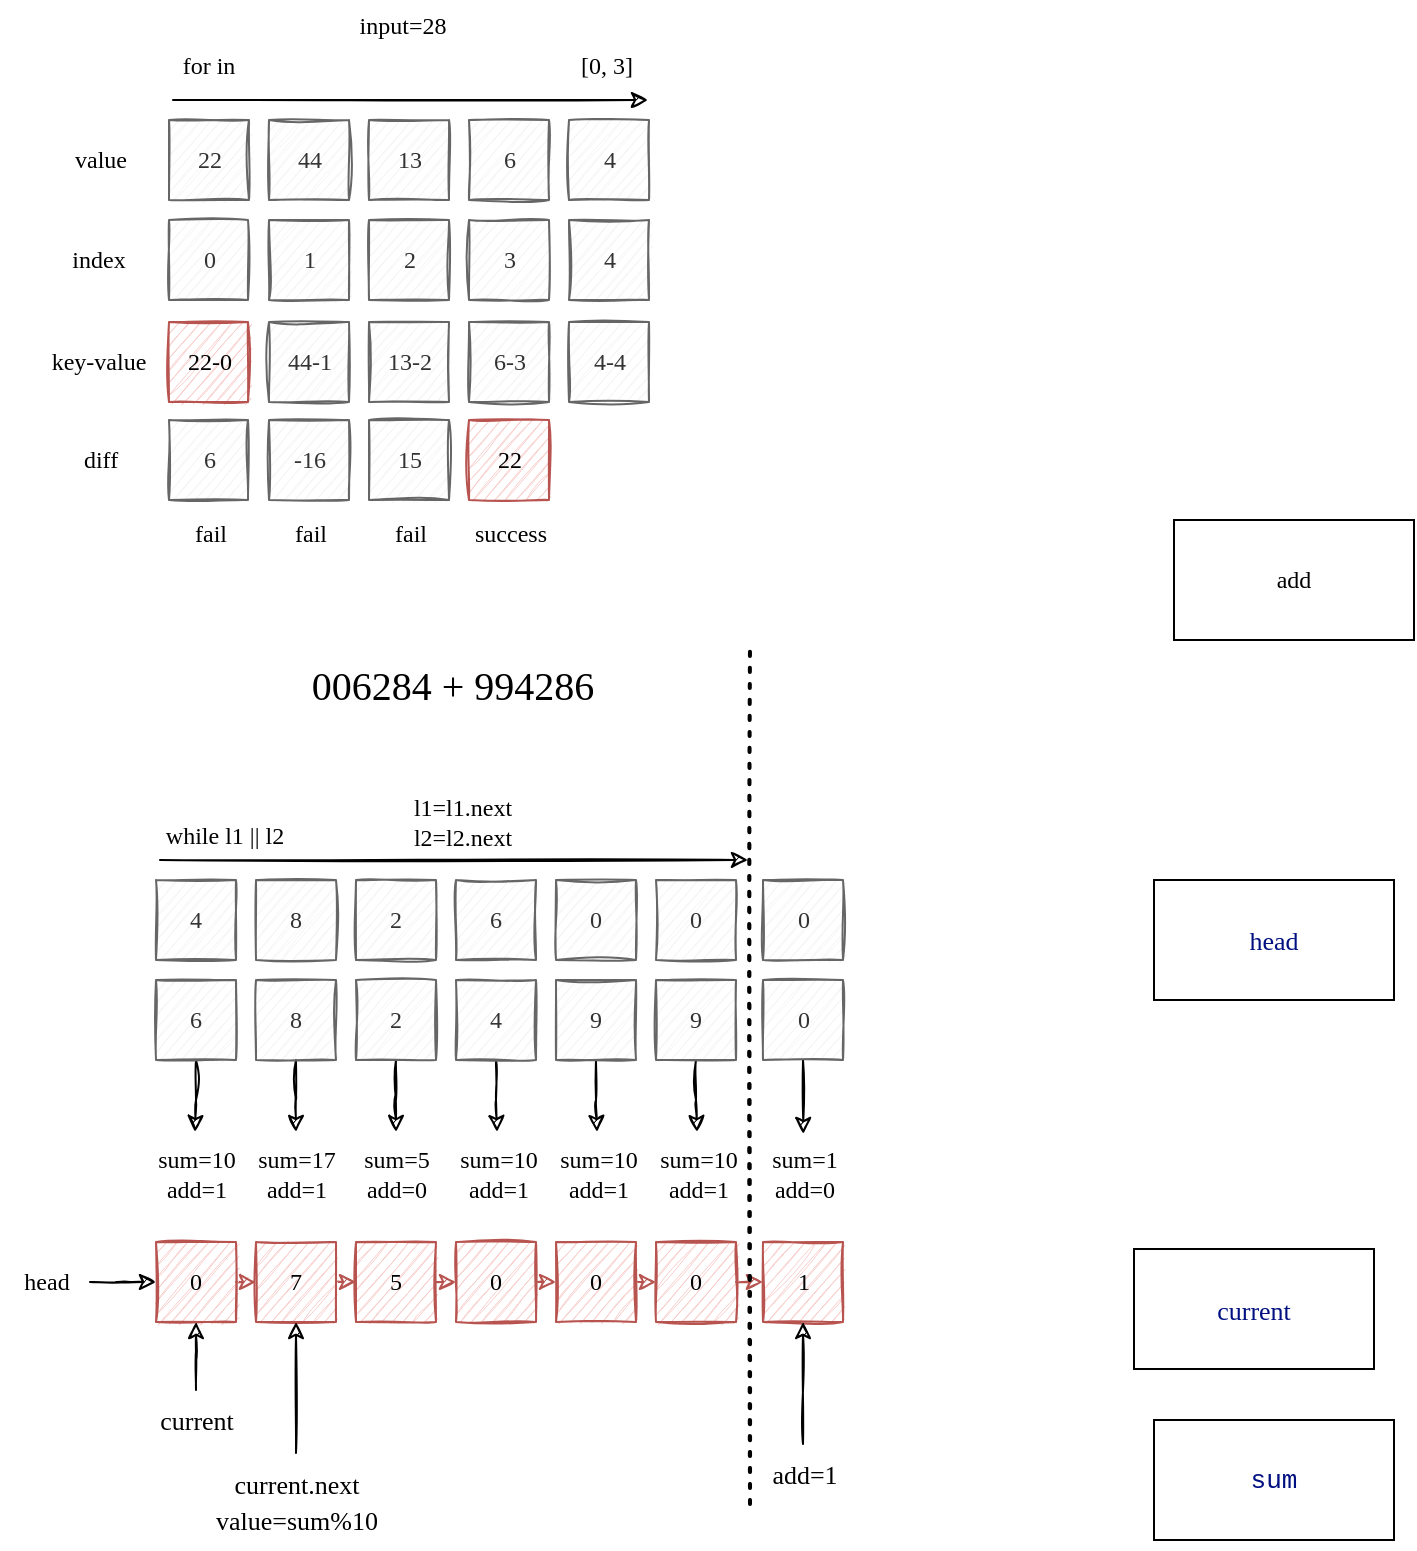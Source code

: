 <mxfile version="20.6.0" type="github">
  <diagram id="7QcRPGXFzInOJEVMT8tc" name="第 1 页">
    <mxGraphModel dx="906" dy="723" grid="0" gridSize="10" guides="1" tooltips="1" connect="1" arrows="1" fold="1" page="1" pageScale="1" pageWidth="827" pageHeight="1169" background="#FFFFFF" math="0" shadow="0">
      <root>
        <mxCell id="0" />
        <mxCell id="1" parent="0" />
        <mxCell id="w3G1MUD0EUf8Qzg8k7WU-1" value="add" style="rounded=0;whiteSpace=wrap;html=1;fontFamily=Comic Sans MS;" vertex="1" parent="1">
          <mxGeometry x="620" y="280" width="120" height="60" as="geometry" />
        </mxCell>
        <mxCell id="w3G1MUD0EUf8Qzg8k7WU-2" value="&lt;div style=&quot;background-color: rgb(255, 255, 255); font-size: 13px; line-height: 18px;&quot;&gt;&lt;span style=&quot;color: #001080;&quot;&gt;head&lt;/span&gt;&lt;/div&gt;" style="rounded=0;whiteSpace=wrap;html=1;fontFamily=Comic Sans MS;" vertex="1" parent="1">
          <mxGeometry x="610" y="460" width="120" height="60" as="geometry" />
        </mxCell>
        <mxCell id="w3G1MUD0EUf8Qzg8k7WU-3" value="&lt;div style=&quot;background-color: rgb(255, 255, 255); font-size: 13px; line-height: 18px;&quot;&gt;&lt;span style=&quot;color: #001080;&quot;&gt;current&lt;/span&gt;&lt;/div&gt;" style="rounded=0;whiteSpace=wrap;html=1;fontFamily=Comic Sans MS;" vertex="1" parent="1">
          <mxGeometry x="600" y="644.5" width="120" height="60" as="geometry" />
        </mxCell>
        <mxCell id="w3G1MUD0EUf8Qzg8k7WU-4" value="&lt;div style=&quot;background-color: rgb(255, 255, 255); font-size: 13px; line-height: 18px;&quot;&gt;&lt;div style=&quot;font-family: Consolas, &amp;quot;Courier New&amp;quot;, monospace; line-height: 18px;&quot;&gt;&lt;span style=&quot;color: #001080;&quot;&gt;sum&lt;/span&gt;&lt;/div&gt;&lt;/div&gt;" style="rounded=0;whiteSpace=wrap;html=1;fontFamily=Comic Sans MS;" vertex="1" parent="1">
          <mxGeometry x="610" y="730" width="120" height="60" as="geometry" />
        </mxCell>
        <mxCell id="w3G1MUD0EUf8Qzg8k7WU-5" value="4" style="rounded=0;whiteSpace=wrap;html=1;fontFamily=Comic Sans MS;sketch=1;fillColor=#f5f5f5;strokeColor=#666666;fontColor=#333333;" vertex="1" parent="1">
          <mxGeometry x="111" y="460" width="40" height="40" as="geometry" />
        </mxCell>
        <mxCell id="w3G1MUD0EUf8Qzg8k7WU-6" value="8" style="rounded=0;whiteSpace=wrap;html=1;fontFamily=Comic Sans MS;sketch=1;fillColor=#f5f5f5;strokeColor=#666666;fontColor=#333333;" vertex="1" parent="1">
          <mxGeometry x="161" y="460" width="40" height="40" as="geometry" />
        </mxCell>
        <mxCell id="w3G1MUD0EUf8Qzg8k7WU-7" value="2" style="rounded=0;whiteSpace=wrap;html=1;fontFamily=Comic Sans MS;sketch=1;fillColor=#f5f5f5;strokeColor=#666666;fontColor=#333333;" vertex="1" parent="1">
          <mxGeometry x="211" y="460" width="40" height="40" as="geometry" />
        </mxCell>
        <mxCell id="w3G1MUD0EUf8Qzg8k7WU-8" value="6" style="rounded=0;whiteSpace=wrap;html=1;fontFamily=Comic Sans MS;sketch=1;fillColor=#f5f5f5;strokeColor=#666666;fontColor=#333333;" vertex="1" parent="1">
          <mxGeometry x="261" y="460" width="40" height="40" as="geometry" />
        </mxCell>
        <mxCell id="w3G1MUD0EUf8Qzg8k7WU-28" style="edgeStyle=orthogonalEdgeStyle;rounded=0;orthogonalLoop=1;jettySize=auto;html=1;exitX=0.5;exitY=1;exitDx=0;exitDy=0;fontFamily=Comic Sans MS;fontSize=16;sketch=1;fontColor=#000000;" edge="1" parent="1" source="w3G1MUD0EUf8Qzg8k7WU-9" target="w3G1MUD0EUf8Qzg8k7WU-27">
          <mxGeometry relative="1" as="geometry" />
        </mxCell>
        <mxCell id="w3G1MUD0EUf8Qzg8k7WU-9" value="6" style="rounded=0;whiteSpace=wrap;html=1;fontFamily=Comic Sans MS;sketch=1;fillColor=#f5f5f5;strokeColor=#666666;fontColor=#333333;" vertex="1" parent="1">
          <mxGeometry x="111" y="510" width="40" height="40" as="geometry" />
        </mxCell>
        <mxCell id="w3G1MUD0EUf8Qzg8k7WU-31" style="edgeStyle=orthogonalEdgeStyle;rounded=0;orthogonalLoop=1;jettySize=auto;html=1;exitX=0.5;exitY=1;exitDx=0;exitDy=0;fontFamily=Comic Sans MS;fontSize=12;sketch=1;fontColor=#000000;" edge="1" parent="1" source="w3G1MUD0EUf8Qzg8k7WU-10" target="w3G1MUD0EUf8Qzg8k7WU-30">
          <mxGeometry relative="1" as="geometry" />
        </mxCell>
        <mxCell id="w3G1MUD0EUf8Qzg8k7WU-10" value="8" style="rounded=0;whiteSpace=wrap;html=1;fontFamily=Comic Sans MS;sketch=1;fillColor=#f5f5f5;strokeColor=#666666;fontColor=#333333;" vertex="1" parent="1">
          <mxGeometry x="161" y="510" width="40" height="40" as="geometry" />
        </mxCell>
        <mxCell id="w3G1MUD0EUf8Qzg8k7WU-34" style="edgeStyle=orthogonalEdgeStyle;rounded=0;orthogonalLoop=1;jettySize=auto;html=1;exitX=0.5;exitY=1;exitDx=0;exitDy=0;fontFamily=Comic Sans MS;fontSize=12;sketch=1;fontColor=#000000;" edge="1" parent="1" source="w3G1MUD0EUf8Qzg8k7WU-11" target="w3G1MUD0EUf8Qzg8k7WU-33">
          <mxGeometry relative="1" as="geometry" />
        </mxCell>
        <mxCell id="w3G1MUD0EUf8Qzg8k7WU-11" value="2" style="rounded=0;whiteSpace=wrap;html=1;fontFamily=Comic Sans MS;sketch=1;fillColor=#f5f5f5;strokeColor=#666666;fontColor=#333333;" vertex="1" parent="1">
          <mxGeometry x="211" y="510" width="40" height="40" as="geometry" />
        </mxCell>
        <mxCell id="w3G1MUD0EUf8Qzg8k7WU-39" style="edgeStyle=orthogonalEdgeStyle;rounded=0;orthogonalLoop=1;jettySize=auto;html=1;exitX=0.5;exitY=1;exitDx=0;exitDy=0;fontFamily=Comic Sans MS;fontSize=12;sketch=1;fontColor=#000000;" edge="1" parent="1" source="w3G1MUD0EUf8Qzg8k7WU-12" target="w3G1MUD0EUf8Qzg8k7WU-35">
          <mxGeometry relative="1" as="geometry" />
        </mxCell>
        <mxCell id="w3G1MUD0EUf8Qzg8k7WU-12" value="4" style="rounded=0;whiteSpace=wrap;html=1;fontFamily=Comic Sans MS;sketch=1;fillColor=#f5f5f5;strokeColor=#666666;fontColor=#333333;" vertex="1" parent="1">
          <mxGeometry x="261" y="510" width="40" height="40" as="geometry" />
        </mxCell>
        <mxCell id="w3G1MUD0EUf8Qzg8k7WU-40" style="edgeStyle=orthogonalEdgeStyle;rounded=0;orthogonalLoop=1;jettySize=auto;html=1;exitX=0.5;exitY=1;exitDx=0;exitDy=0;fontFamily=Comic Sans MS;fontSize=12;sketch=1;fontColor=#000000;" edge="1" parent="1" source="w3G1MUD0EUf8Qzg8k7WU-13" target="w3G1MUD0EUf8Qzg8k7WU-36">
          <mxGeometry relative="1" as="geometry" />
        </mxCell>
        <mxCell id="w3G1MUD0EUf8Qzg8k7WU-13" value="9" style="rounded=0;whiteSpace=wrap;html=1;fontFamily=Comic Sans MS;sketch=1;fillColor=#f5f5f5;strokeColor=#666666;fontColor=#333333;" vertex="1" parent="1">
          <mxGeometry x="311" y="510" width="40" height="40" as="geometry" />
        </mxCell>
        <mxCell id="w3G1MUD0EUf8Qzg8k7WU-41" style="edgeStyle=orthogonalEdgeStyle;rounded=0;orthogonalLoop=1;jettySize=auto;html=1;exitX=0.5;exitY=1;exitDx=0;exitDy=0;fontFamily=Comic Sans MS;fontSize=12;sketch=1;fontColor=#000000;" edge="1" parent="1" source="w3G1MUD0EUf8Qzg8k7WU-14" target="w3G1MUD0EUf8Qzg8k7WU-37">
          <mxGeometry relative="1" as="geometry" />
        </mxCell>
        <mxCell id="w3G1MUD0EUf8Qzg8k7WU-14" value="9" style="rounded=0;whiteSpace=wrap;html=1;fontFamily=Comic Sans MS;sketch=1;fillColor=#f5f5f5;strokeColor=#666666;fontColor=#333333;" vertex="1" parent="1">
          <mxGeometry x="361" y="510" width="40" height="40" as="geometry" />
        </mxCell>
        <mxCell id="w3G1MUD0EUf8Qzg8k7WU-16" value="006284 + 994286" style="text;html=1;align=center;verticalAlign=middle;resizable=0;points=[];autosize=1;strokeColor=none;fillColor=none;fontSize=20;fontFamily=Comic Sans MS;sketch=1;fontColor=#000000;" vertex="1" parent="1">
          <mxGeometry x="166" y="344" width="186" height="36" as="geometry" />
        </mxCell>
        <mxCell id="w3G1MUD0EUf8Qzg8k7WU-20" value="0" style="rounded=0;whiteSpace=wrap;html=1;fontFamily=Comic Sans MS;sketch=1;fillColor=#f5f5f5;strokeColor=#666666;fontColor=#333333;" vertex="1" parent="1">
          <mxGeometry x="311" y="460" width="40" height="40" as="geometry" />
        </mxCell>
        <mxCell id="w3G1MUD0EUf8Qzg8k7WU-21" value="0" style="rounded=0;whiteSpace=wrap;html=1;fontFamily=Comic Sans MS;sketch=1;fillColor=#f5f5f5;strokeColor=#666666;fontColor=#333333;" vertex="1" parent="1">
          <mxGeometry x="361" y="460" width="40" height="40" as="geometry" />
        </mxCell>
        <mxCell id="w3G1MUD0EUf8Qzg8k7WU-24" value="" style="endArrow=classic;html=1;rounded=0;fontFamily=Comic Sans MS;fontSize=14;sketch=1;fontColor=#000000;" edge="1" parent="1">
          <mxGeometry width="50" height="50" relative="1" as="geometry">
            <mxPoint x="113" y="450" as="sourcePoint" />
            <mxPoint x="407" y="450" as="targetPoint" />
          </mxGeometry>
        </mxCell>
        <mxCell id="w3G1MUD0EUf8Qzg8k7WU-27" value="sum=10&lt;br style=&quot;font-size: 12px;&quot;&gt;add=1" style="text;html=1;align=center;verticalAlign=middle;resizable=0;points=[];autosize=1;strokeColor=none;fillColor=none;fontSize=12;fontFamily=Comic Sans MS;sketch=1;fontColor=#000000;" vertex="1" parent="1">
          <mxGeometry x="101.5" y="586" width="58" height="41" as="geometry" />
        </mxCell>
        <mxCell id="w3G1MUD0EUf8Qzg8k7WU-30" value="sum=17&lt;br style=&quot;font-size: 12px;&quot;&gt;add=1" style="text;html=1;align=center;verticalAlign=middle;resizable=0;points=[];autosize=1;strokeColor=none;fillColor=none;fontSize=12;fontFamily=Comic Sans MS;sketch=1;fontColor=#000000;" vertex="1" parent="1">
          <mxGeometry x="152" y="586" width="58" height="41" as="geometry" />
        </mxCell>
        <mxCell id="w3G1MUD0EUf8Qzg8k7WU-33" value="sum=5&lt;br style=&quot;font-size: 12px;&quot;&gt;add=0" style="text;html=1;align=center;verticalAlign=middle;resizable=0;points=[];autosize=1;strokeColor=none;fillColor=none;fontSize=12;fontFamily=Comic Sans MS;sketch=1;fontColor=#000000;" vertex="1" parent="1">
          <mxGeometry x="204.5" y="586" width="53" height="41" as="geometry" />
        </mxCell>
        <mxCell id="w3G1MUD0EUf8Qzg8k7WU-35" value="sum=10&lt;br style=&quot;font-size: 12px;&quot;&gt;add=1" style="text;html=1;align=center;verticalAlign=middle;resizable=0;points=[];autosize=1;strokeColor=none;fillColor=none;fontSize=12;fontFamily=Comic Sans MS;sketch=1;fontColor=#000000;" vertex="1" parent="1">
          <mxGeometry x="252.5" y="586" width="58" height="41" as="geometry" />
        </mxCell>
        <mxCell id="w3G1MUD0EUf8Qzg8k7WU-36" value="sum=10&lt;br style=&quot;font-size: 12px;&quot;&gt;add=1" style="text;html=1;align=center;verticalAlign=middle;resizable=0;points=[];autosize=1;strokeColor=none;fillColor=none;fontSize=12;fontFamily=Comic Sans MS;sketch=1;fontColor=#000000;" vertex="1" parent="1">
          <mxGeometry x="302.5" y="586" width="58" height="41" as="geometry" />
        </mxCell>
        <mxCell id="w3G1MUD0EUf8Qzg8k7WU-37" value="sum=10&lt;br style=&quot;font-size: 12px;&quot;&gt;add=1" style="text;html=1;align=center;verticalAlign=middle;resizable=0;points=[];autosize=1;strokeColor=none;fillColor=none;fontSize=12;fontFamily=Comic Sans MS;sketch=1;fontColor=#000000;" vertex="1" parent="1">
          <mxGeometry x="352.5" y="586" width="58" height="41" as="geometry" />
        </mxCell>
        <mxCell id="w3G1MUD0EUf8Qzg8k7WU-38" value="sum=1&lt;br style=&quot;font-size: 12px;&quot;&gt;add=0" style="text;html=1;align=center;verticalAlign=middle;resizable=0;points=[];autosize=1;strokeColor=none;fillColor=none;fontSize=12;fontFamily=Comic Sans MS;sketch=1;fontColor=#000000;" vertex="1" parent="1">
          <mxGeometry x="408.5" y="586" width="52" height="41" as="geometry" />
        </mxCell>
        <mxCell id="w3G1MUD0EUf8Qzg8k7WU-44" style="edgeStyle=orthogonalEdgeStyle;rounded=0;orthogonalLoop=1;jettySize=auto;html=1;exitX=0.5;exitY=1;exitDx=0;exitDy=0;entryX=0.503;entryY=0.024;entryDx=0;entryDy=0;entryPerimeter=0;fontFamily=Comic Sans MS;fontSize=12;sketch=1;fontColor=#000000;" edge="1" parent="1" source="w3G1MUD0EUf8Qzg8k7WU-42" target="w3G1MUD0EUf8Qzg8k7WU-38">
          <mxGeometry relative="1" as="geometry" />
        </mxCell>
        <mxCell id="w3G1MUD0EUf8Qzg8k7WU-42" value="0" style="rounded=0;whiteSpace=wrap;html=1;fontFamily=Comic Sans MS;sketch=1;fillColor=#f5f5f5;strokeColor=#666666;fontColor=#333333;" vertex="1" parent="1">
          <mxGeometry x="414.5" y="510" width="40" height="40" as="geometry" />
        </mxCell>
        <mxCell id="w3G1MUD0EUf8Qzg8k7WU-43" value="0" style="rounded=0;whiteSpace=wrap;html=1;fontFamily=Comic Sans MS;sketch=1;fillColor=#f5f5f5;strokeColor=#666666;fontColor=#333333;" vertex="1" parent="1">
          <mxGeometry x="414.5" y="460" width="40" height="40" as="geometry" />
        </mxCell>
        <mxCell id="w3G1MUD0EUf8Qzg8k7WU-61" style="edgeStyle=orthogonalEdgeStyle;rounded=0;orthogonalLoop=1;jettySize=auto;html=1;exitX=1;exitY=0.5;exitDx=0;exitDy=0;entryX=0;entryY=0.5;entryDx=0;entryDy=0;fontFamily=Comic Sans MS;fontSize=12;sketch=1;fontColor=#000000;fillColor=#f8cecc;strokeColor=#b85450;" edge="1" parent="1" source="w3G1MUD0EUf8Qzg8k7WU-46" target="w3G1MUD0EUf8Qzg8k7WU-47">
          <mxGeometry relative="1" as="geometry" />
        </mxCell>
        <mxCell id="w3G1MUD0EUf8Qzg8k7WU-46" value="0" style="rounded=0;whiteSpace=wrap;html=1;fontFamily=Comic Sans MS;sketch=1;fillColor=#f8cecc;strokeColor=#b85450;" vertex="1" parent="1">
          <mxGeometry x="111" y="641" width="40" height="40" as="geometry" />
        </mxCell>
        <mxCell id="w3G1MUD0EUf8Qzg8k7WU-62" style="edgeStyle=orthogonalEdgeStyle;rounded=0;orthogonalLoop=1;jettySize=auto;html=1;exitX=1;exitY=0.5;exitDx=0;exitDy=0;entryX=0;entryY=0.5;entryDx=0;entryDy=0;fontFamily=Comic Sans MS;fontSize=12;sketch=1;fontColor=#000000;fillColor=#f8cecc;strokeColor=#b85450;" edge="1" parent="1" source="w3G1MUD0EUf8Qzg8k7WU-47" target="w3G1MUD0EUf8Qzg8k7WU-48">
          <mxGeometry relative="1" as="geometry" />
        </mxCell>
        <mxCell id="w3G1MUD0EUf8Qzg8k7WU-47" value="7" style="rounded=0;whiteSpace=wrap;html=1;fontFamily=Comic Sans MS;sketch=1;fillColor=#f8cecc;strokeColor=#b85450;" vertex="1" parent="1">
          <mxGeometry x="161" y="641" width="40" height="40" as="geometry" />
        </mxCell>
        <mxCell id="w3G1MUD0EUf8Qzg8k7WU-63" style="edgeStyle=orthogonalEdgeStyle;rounded=0;orthogonalLoop=1;jettySize=auto;html=1;exitX=1;exitY=0.5;exitDx=0;exitDy=0;entryX=0;entryY=0.5;entryDx=0;entryDy=0;fontFamily=Comic Sans MS;fontSize=12;sketch=1;fontColor=#000000;fillColor=#f8cecc;strokeColor=#b85450;" edge="1" parent="1" source="w3G1MUD0EUf8Qzg8k7WU-48" target="w3G1MUD0EUf8Qzg8k7WU-49">
          <mxGeometry relative="1" as="geometry" />
        </mxCell>
        <mxCell id="w3G1MUD0EUf8Qzg8k7WU-48" value="5" style="rounded=0;whiteSpace=wrap;html=1;fontFamily=Comic Sans MS;sketch=1;fillColor=#f8cecc;strokeColor=#b85450;" vertex="1" parent="1">
          <mxGeometry x="211" y="641" width="40" height="40" as="geometry" />
        </mxCell>
        <mxCell id="w3G1MUD0EUf8Qzg8k7WU-64" style="edgeStyle=orthogonalEdgeStyle;rounded=0;orthogonalLoop=1;jettySize=auto;html=1;exitX=1;exitY=0.5;exitDx=0;exitDy=0;entryX=0;entryY=0.5;entryDx=0;entryDy=0;fontFamily=Comic Sans MS;fontSize=12;sketch=1;fontColor=#000000;fillColor=#f8cecc;strokeColor=#b85450;" edge="1" parent="1" source="w3G1MUD0EUf8Qzg8k7WU-49" target="w3G1MUD0EUf8Qzg8k7WU-50">
          <mxGeometry relative="1" as="geometry" />
        </mxCell>
        <mxCell id="w3G1MUD0EUf8Qzg8k7WU-49" value="0" style="rounded=0;whiteSpace=wrap;html=1;fontFamily=Comic Sans MS;sketch=1;fillColor=#f8cecc;strokeColor=#b85450;" vertex="1" parent="1">
          <mxGeometry x="261" y="641" width="40" height="40" as="geometry" />
        </mxCell>
        <mxCell id="w3G1MUD0EUf8Qzg8k7WU-65" style="edgeStyle=orthogonalEdgeStyle;rounded=0;orthogonalLoop=1;jettySize=auto;html=1;exitX=1;exitY=0.5;exitDx=0;exitDy=0;entryX=0;entryY=0.5;entryDx=0;entryDy=0;fontFamily=Comic Sans MS;fontSize=12;sketch=1;fontColor=#000000;fillColor=#f8cecc;strokeColor=#b85450;" edge="1" parent="1" source="w3G1MUD0EUf8Qzg8k7WU-50" target="w3G1MUD0EUf8Qzg8k7WU-51">
          <mxGeometry relative="1" as="geometry" />
        </mxCell>
        <mxCell id="w3G1MUD0EUf8Qzg8k7WU-50" value="0" style="rounded=0;whiteSpace=wrap;html=1;fontFamily=Comic Sans MS;sketch=1;fillColor=#f8cecc;strokeColor=#b85450;" vertex="1" parent="1">
          <mxGeometry x="311" y="641" width="40" height="40" as="geometry" />
        </mxCell>
        <mxCell id="w3G1MUD0EUf8Qzg8k7WU-83" style="edgeStyle=orthogonalEdgeStyle;rounded=0;sketch=1;orthogonalLoop=1;jettySize=auto;html=1;exitX=1;exitY=0.5;exitDx=0;exitDy=0;entryX=0;entryY=0.5;entryDx=0;entryDy=0;fontFamily=Comic Sans MS;fontSize=12;fontColor=#000000;fillColor=#f8cecc;strokeColor=#b85450;" edge="1" parent="1" source="w3G1MUD0EUf8Qzg8k7WU-51" target="w3G1MUD0EUf8Qzg8k7WU-52">
          <mxGeometry relative="1" as="geometry" />
        </mxCell>
        <mxCell id="w3G1MUD0EUf8Qzg8k7WU-51" value="0" style="rounded=0;whiteSpace=wrap;html=1;fontFamily=Comic Sans MS;sketch=1;fillColor=#f8cecc;strokeColor=#b85450;" vertex="1" parent="1">
          <mxGeometry x="361" y="641" width="40" height="40" as="geometry" />
        </mxCell>
        <mxCell id="w3G1MUD0EUf8Qzg8k7WU-52" value="1" style="rounded=0;whiteSpace=wrap;html=1;fontFamily=Comic Sans MS;sketch=1;fillColor=#f8cecc;strokeColor=#b85450;" vertex="1" parent="1">
          <mxGeometry x="414.5" y="641" width="40" height="40" as="geometry" />
        </mxCell>
        <mxCell id="w3G1MUD0EUf8Qzg8k7WU-54" style="edgeStyle=orthogonalEdgeStyle;rounded=0;orthogonalLoop=1;jettySize=auto;html=1;entryX=0.5;entryY=1;entryDx=0;entryDy=0;fontFamily=Comic Sans MS;fontSize=12;sketch=1;fontColor=#000000;" edge="1" parent="1" source="w3G1MUD0EUf8Qzg8k7WU-53" target="w3G1MUD0EUf8Qzg8k7WU-46">
          <mxGeometry relative="1" as="geometry" />
        </mxCell>
        <mxCell id="w3G1MUD0EUf8Qzg8k7WU-53" value="&lt;div style=&quot;background-color: rgb(255, 255, 255); font-size: 13px; line-height: 18px;&quot;&gt;&lt;span style=&quot;&quot;&gt;current&lt;/span&gt;&lt;/div&gt;" style="text;html=1;align=center;verticalAlign=middle;resizable=0;points=[];autosize=1;strokeColor=none;fillColor=none;fontSize=12;fontFamily=Comic Sans MS;sketch=1;fontColor=#000000;" vertex="1" parent="1">
          <mxGeometry x="97" y="715" width="68" height="30" as="geometry" />
        </mxCell>
        <mxCell id="w3G1MUD0EUf8Qzg8k7WU-58" style="edgeStyle=orthogonalEdgeStyle;rounded=0;orthogonalLoop=1;jettySize=auto;html=1;entryX=0;entryY=0.5;entryDx=0;entryDy=0;fontFamily=Comic Sans MS;fontSize=12;sketch=1;fontColor=#000000;" edge="1" parent="1" source="w3G1MUD0EUf8Qzg8k7WU-56" target="w3G1MUD0EUf8Qzg8k7WU-46">
          <mxGeometry relative="1" as="geometry" />
        </mxCell>
        <mxCell id="w3G1MUD0EUf8Qzg8k7WU-56" value="head" style="text;html=1;align=center;verticalAlign=middle;resizable=0;points=[];autosize=1;strokeColor=none;fillColor=none;fontSize=12;fontFamily=Comic Sans MS;sketch=1;fontColor=#000000;" vertex="1" parent="1">
          <mxGeometry x="33" y="648" width="45" height="26" as="geometry" />
        </mxCell>
        <mxCell id="w3G1MUD0EUf8Qzg8k7WU-60" style="edgeStyle=orthogonalEdgeStyle;rounded=0;orthogonalLoop=1;jettySize=auto;html=1;entryX=0.5;entryY=1;entryDx=0;entryDy=0;fontFamily=Comic Sans MS;fontSize=12;sketch=1;fontColor=#000000;" edge="1" parent="1" source="w3G1MUD0EUf8Qzg8k7WU-59" target="w3G1MUD0EUf8Qzg8k7WU-47">
          <mxGeometry relative="1" as="geometry" />
        </mxCell>
        <mxCell id="w3G1MUD0EUf8Qzg8k7WU-59" value="&lt;div style=&quot;background-color: rgb(255, 255, 255); font-size: 13px; line-height: 18px;&quot;&gt;&lt;span style=&quot;&quot;&gt;current&lt;/span&gt;.&lt;span style=&quot;&quot;&gt;next&lt;br&gt;value=sum%10&lt;/span&gt;&lt;/div&gt;" style="text;html=1;align=center;verticalAlign=middle;resizable=0;points=[];autosize=1;strokeColor=none;fillColor=none;fontSize=12;fontFamily=Comic Sans MS;sketch=1;fontColor=#000000;" vertex="1" parent="1">
          <mxGeometry x="129" y="746.5" width="104" height="48" as="geometry" />
        </mxCell>
        <mxCell id="w3G1MUD0EUf8Qzg8k7WU-71" value="" style="endArrow=none;dashed=1;html=1;dashPattern=1 3;strokeWidth=2;rounded=0;fontFamily=Comic Sans MS;fontSize=12;sketch=1;fontColor=#000000;" edge="1" parent="1">
          <mxGeometry width="50" height="50" relative="1" as="geometry">
            <mxPoint x="408" y="772" as="sourcePoint" />
            <mxPoint x="408" y="343" as="targetPoint" />
          </mxGeometry>
        </mxCell>
        <mxCell id="w3G1MUD0EUf8Qzg8k7WU-73" style="edgeStyle=orthogonalEdgeStyle;rounded=0;orthogonalLoop=1;jettySize=auto;html=1;entryX=0.5;entryY=1;entryDx=0;entryDy=0;fontFamily=Comic Sans MS;fontSize=12;sketch=1;fontColor=#000000;" edge="1" parent="1" source="w3G1MUD0EUf8Qzg8k7WU-72" target="w3G1MUD0EUf8Qzg8k7WU-52">
          <mxGeometry relative="1" as="geometry" />
        </mxCell>
        <mxCell id="w3G1MUD0EUf8Qzg8k7WU-72" value="&lt;div style=&quot;background-color: rgb(255, 255, 255); font-size: 13px; line-height: 18px;&quot;&gt;&lt;font&gt;add=1&lt;/font&gt;&lt;/div&gt;" style="text;html=1;align=center;verticalAlign=middle;resizable=0;points=[];autosize=1;strokeColor=none;fillColor=none;fontSize=12;fontFamily=Comic Sans MS;sketch=1;fontColor=#000000;" vertex="1" parent="1">
          <mxGeometry x="407.5" y="742" width="54" height="30" as="geometry" />
        </mxCell>
        <mxCell id="w3G1MUD0EUf8Qzg8k7WU-75" value="while&amp;nbsp;&lt;span style=&quot;&quot;&gt;l1 || l2&lt;/span&gt;&lt;br&gt;" style="text;html=1;align=center;verticalAlign=middle;resizable=0;points=[];autosize=1;strokeColor=none;fillColor=none;fontSize=12;fontFamily=Comic Sans MS;sketch=1;fontColor=#000000;" vertex="1" parent="1">
          <mxGeometry x="101.5" y="425" width="87" height="26" as="geometry" />
        </mxCell>
        <mxCell id="w3G1MUD0EUf8Qzg8k7WU-76" value="&lt;span style=&quot;&quot;&gt;l1=l1.next&lt;/span&gt;&lt;br style=&quot;&quot;&gt;&lt;span style=&quot;&quot;&gt;l2=l2.next&lt;/span&gt;" style="text;html=1;align=center;verticalAlign=middle;resizable=0;points=[];autosize=1;strokeColor=none;fillColor=none;fontSize=12;fontFamily=Comic Sans MS;sketch=1;fontColor=#000000;" vertex="1" parent="1">
          <mxGeometry x="227" y="410" width="74" height="41" as="geometry" />
        </mxCell>
        <mxCell id="w3G1MUD0EUf8Qzg8k7WU-85" value="22" style="rounded=0;whiteSpace=wrap;html=1;fontFamily=Comic Sans MS;sketch=1;fillColor=#f5f5f5;strokeColor=#666666;fontColor=#333333;" vertex="1" parent="1">
          <mxGeometry x="117.5" y="80" width="40" height="40" as="geometry" />
        </mxCell>
        <mxCell id="w3G1MUD0EUf8Qzg8k7WU-86" value="44" style="rounded=0;whiteSpace=wrap;html=1;fontFamily=Comic Sans MS;sketch=1;fillColor=#f5f5f5;strokeColor=#666666;fontColor=#333333;" vertex="1" parent="1">
          <mxGeometry x="167.5" y="80" width="40" height="40" as="geometry" />
        </mxCell>
        <mxCell id="w3G1MUD0EUf8Qzg8k7WU-87" value="13" style="rounded=0;whiteSpace=wrap;html=1;fontFamily=Comic Sans MS;sketch=1;fillColor=#f5f5f5;strokeColor=#666666;fontColor=#333333;" vertex="1" parent="1">
          <mxGeometry x="217.5" y="80" width="40" height="40" as="geometry" />
        </mxCell>
        <mxCell id="w3G1MUD0EUf8Qzg8k7WU-88" value="6" style="rounded=0;whiteSpace=wrap;html=1;fontFamily=Comic Sans MS;sketch=1;fillColor=#f5f5f5;strokeColor=#666666;fontColor=#333333;" vertex="1" parent="1">
          <mxGeometry x="267.5" y="80" width="40" height="40" as="geometry" />
        </mxCell>
        <mxCell id="w3G1MUD0EUf8Qzg8k7WU-89" value="0" style="rounded=0;whiteSpace=wrap;html=1;fontFamily=Comic Sans MS;sketch=1;fillColor=#f5f5f5;strokeColor=#666666;fontColor=#333333;" vertex="1" parent="1">
          <mxGeometry x="117.5" y="130" width="39.5" height="40" as="geometry" />
        </mxCell>
        <mxCell id="w3G1MUD0EUf8Qzg8k7WU-90" value="1" style="rounded=0;whiteSpace=wrap;html=1;fontFamily=Comic Sans MS;sketch=1;fillColor=#f5f5f5;strokeColor=#666666;fontColor=#333333;" vertex="1" parent="1">
          <mxGeometry x="167.5" y="130" width="40" height="40" as="geometry" />
        </mxCell>
        <mxCell id="w3G1MUD0EUf8Qzg8k7WU-91" value="2" style="rounded=0;whiteSpace=wrap;html=1;fontFamily=Comic Sans MS;sketch=1;fillColor=#f5f5f5;strokeColor=#666666;fontColor=#333333;" vertex="1" parent="1">
          <mxGeometry x="217.5" y="130" width="40" height="40" as="geometry" />
        </mxCell>
        <mxCell id="w3G1MUD0EUf8Qzg8k7WU-92" value="3" style="rounded=0;whiteSpace=wrap;html=1;fontFamily=Comic Sans MS;sketch=1;fillColor=#f5f5f5;strokeColor=#666666;fontColor=#333333;" vertex="1" parent="1">
          <mxGeometry x="267.5" y="130" width="40" height="40" as="geometry" />
        </mxCell>
        <mxCell id="w3G1MUD0EUf8Qzg8k7WU-93" value="4" style="rounded=0;whiteSpace=wrap;html=1;fontFamily=Comic Sans MS;sketch=1;fillColor=#f5f5f5;strokeColor=#666666;fontColor=#333333;" vertex="1" parent="1">
          <mxGeometry x="317.5" y="130" width="40" height="40" as="geometry" />
        </mxCell>
        <mxCell id="w3G1MUD0EUf8Qzg8k7WU-95" value="4" style="rounded=0;whiteSpace=wrap;html=1;fontFamily=Comic Sans MS;sketch=1;fillColor=#f5f5f5;strokeColor=#666666;fontColor=#333333;" vertex="1" parent="1">
          <mxGeometry x="317.5" y="80" width="40" height="40" as="geometry" />
        </mxCell>
        <mxCell id="w3G1MUD0EUf8Qzg8k7WU-97" value="" style="endArrow=classic;html=1;rounded=0;fontFamily=Comic Sans MS;fontSize=14;sketch=1;fontColor=#000000;" edge="1" parent="1">
          <mxGeometry width="50" height="50" relative="1" as="geometry">
            <mxPoint x="119.5" y="70" as="sourcePoint" />
            <mxPoint x="357" y="70" as="targetPoint" />
          </mxGeometry>
        </mxCell>
        <mxCell id="w3G1MUD0EUf8Qzg8k7WU-98" value="for in" style="text;html=1;align=center;verticalAlign=middle;resizable=0;points=[];autosize=1;strokeColor=none;fillColor=none;fontSize=12;fontFamily=Comic Sans MS;sketch=1;fontColor=#000000;" vertex="1" parent="1">
          <mxGeometry x="112.5" y="40" width="49" height="26" as="geometry" />
        </mxCell>
        <mxCell id="w3G1MUD0EUf8Qzg8k7WU-100" value="index" style="text;html=1;align=center;verticalAlign=middle;resizable=0;points=[];autosize=1;strokeColor=none;fillColor=none;fontSize=12;fontFamily=Comic Sans MS;fontColor=#000000;" vertex="1" parent="1">
          <mxGeometry x="58" y="137" width="48" height="26" as="geometry" />
        </mxCell>
        <mxCell id="w3G1MUD0EUf8Qzg8k7WU-101" value="value" style="text;html=1;align=center;verticalAlign=middle;resizable=0;points=[];autosize=1;strokeColor=none;fillColor=none;fontSize=12;fontFamily=Comic Sans MS;fontColor=#000000;" vertex="1" parent="1">
          <mxGeometry x="60" y="87" width="46" height="26" as="geometry" />
        </mxCell>
        <mxCell id="w3G1MUD0EUf8Qzg8k7WU-102" value="input=28" style="text;html=1;align=center;verticalAlign=middle;resizable=0;points=[];autosize=1;strokeColor=none;fillColor=none;fontSize=12;fontFamily=Comic Sans MS;fontColor=#000000;" vertex="1" parent="1">
          <mxGeometry x="200.5" y="20" width="67" height="26" as="geometry" />
        </mxCell>
        <mxCell id="w3G1MUD0EUf8Qzg8k7WU-119" value="22-0" style="rounded=0;whiteSpace=wrap;html=1;fontFamily=Comic Sans MS;sketch=1;fillColor=#f8cecc;strokeColor=#b85450;" vertex="1" parent="1">
          <mxGeometry x="117.5" y="181" width="39.5" height="40" as="geometry" />
        </mxCell>
        <mxCell id="w3G1MUD0EUf8Qzg8k7WU-120" value="44-1" style="rounded=0;whiteSpace=wrap;html=1;fontFamily=Comic Sans MS;sketch=1;fillColor=#f5f5f5;strokeColor=#666666;fontColor=#333333;" vertex="1" parent="1">
          <mxGeometry x="167.5" y="181" width="40" height="40" as="geometry" />
        </mxCell>
        <mxCell id="w3G1MUD0EUf8Qzg8k7WU-121" value="13-2" style="rounded=0;whiteSpace=wrap;html=1;fontFamily=Comic Sans MS;sketch=1;fillColor=#f5f5f5;strokeColor=#666666;fontColor=#333333;" vertex="1" parent="1">
          <mxGeometry x="217.5" y="181" width="40" height="40" as="geometry" />
        </mxCell>
        <mxCell id="w3G1MUD0EUf8Qzg8k7WU-122" value="6-3" style="rounded=0;whiteSpace=wrap;html=1;fontFamily=Comic Sans MS;sketch=1;fillColor=#f5f5f5;strokeColor=#666666;fontColor=#333333;" vertex="1" parent="1">
          <mxGeometry x="267.5" y="181" width="40" height="40" as="geometry" />
        </mxCell>
        <mxCell id="w3G1MUD0EUf8Qzg8k7WU-123" value="4-4" style="rounded=0;whiteSpace=wrap;html=1;fontFamily=Comic Sans MS;sketch=1;fillColor=#f5f5f5;strokeColor=#666666;fontColor=#333333;" vertex="1" parent="1">
          <mxGeometry x="317.5" y="181" width="40" height="40" as="geometry" />
        </mxCell>
        <mxCell id="w3G1MUD0EUf8Qzg8k7WU-124" value="key-value" style="text;html=1;align=center;verticalAlign=middle;resizable=0;points=[];autosize=1;strokeColor=none;fillColor=none;fontSize=12;fontFamily=Comic Sans MS;fontColor=#000000;" vertex="1" parent="1">
          <mxGeometry x="47" y="188" width="70" height="26" as="geometry" />
        </mxCell>
        <mxCell id="w3G1MUD0EUf8Qzg8k7WU-125" value="6" style="rounded=0;whiteSpace=wrap;html=1;fontFamily=Comic Sans MS;sketch=1;fillColor=#f5f5f5;strokeColor=#666666;fontColor=#333333;" vertex="1" parent="1">
          <mxGeometry x="117.5" y="230" width="39.5" height="40" as="geometry" />
        </mxCell>
        <mxCell id="w3G1MUD0EUf8Qzg8k7WU-126" value="-16" style="rounded=0;whiteSpace=wrap;html=1;fontFamily=Comic Sans MS;sketch=1;fillColor=#f5f5f5;strokeColor=#666666;fontColor=#333333;" vertex="1" parent="1">
          <mxGeometry x="167.5" y="230" width="40" height="40" as="geometry" />
        </mxCell>
        <mxCell id="w3G1MUD0EUf8Qzg8k7WU-127" value="15" style="rounded=0;whiteSpace=wrap;html=1;fontFamily=Comic Sans MS;sketch=1;fillColor=#f5f5f5;strokeColor=#666666;fontColor=#333333;" vertex="1" parent="1">
          <mxGeometry x="217.5" y="230" width="40" height="40" as="geometry" />
        </mxCell>
        <mxCell id="w3G1MUD0EUf8Qzg8k7WU-128" value="22" style="rounded=0;whiteSpace=wrap;html=1;fontFamily=Comic Sans MS;sketch=1;fillColor=#f8cecc;strokeColor=#b85450;" vertex="1" parent="1">
          <mxGeometry x="267.5" y="230" width="40" height="40" as="geometry" />
        </mxCell>
        <mxCell id="w3G1MUD0EUf8Qzg8k7WU-130" value="diff" style="text;html=1;align=center;verticalAlign=middle;resizable=0;points=[];autosize=1;strokeColor=none;fillColor=none;fontSize=12;fontFamily=Comic Sans MS;fontColor=#000000;" vertex="1" parent="1">
          <mxGeometry x="62" y="237" width="41" height="26" as="geometry" />
        </mxCell>
        <mxCell id="w3G1MUD0EUf8Qzg8k7WU-131" value="[0, 3]" style="text;html=1;align=center;verticalAlign=middle;resizable=0;points=[];autosize=1;strokeColor=none;fillColor=none;fontSize=12;fontFamily=Comic Sans MS;fontColor=#000000;" vertex="1" parent="1">
          <mxGeometry x="311.5" y="40" width="49" height="26" as="geometry" />
        </mxCell>
        <mxCell id="w3G1MUD0EUf8Qzg8k7WU-132" value="fail" style="text;html=1;align=center;verticalAlign=middle;resizable=0;points=[];autosize=1;strokeColor=none;fillColor=none;fontSize=12;fontFamily=Comic Sans MS;fontColor=#000000;" vertex="1" parent="1">
          <mxGeometry x="119" y="274" width="37" height="26" as="geometry" />
        </mxCell>
        <mxCell id="w3G1MUD0EUf8Qzg8k7WU-133" value="fail" style="text;html=1;align=center;verticalAlign=middle;resizable=0;points=[];autosize=1;strokeColor=none;fillColor=none;fontSize=12;fontFamily=Comic Sans MS;fontColor=#000000;" vertex="1" parent="1">
          <mxGeometry x="169" y="274" width="37" height="26" as="geometry" />
        </mxCell>
        <mxCell id="w3G1MUD0EUf8Qzg8k7WU-134" value="fail" style="text;html=1;align=center;verticalAlign=middle;resizable=0;points=[];autosize=1;strokeColor=none;fillColor=none;fontSize=12;fontFamily=Comic Sans MS;fontColor=#000000;" vertex="1" parent="1">
          <mxGeometry x="219" y="274" width="37" height="26" as="geometry" />
        </mxCell>
        <mxCell id="w3G1MUD0EUf8Qzg8k7WU-135" value="success" style="text;html=1;align=center;verticalAlign=middle;resizable=0;points=[];autosize=1;strokeColor=none;fillColor=none;fontSize=12;fontFamily=Comic Sans MS;fontColor=#000000;" vertex="1" parent="1">
          <mxGeometry x="257" y="274" width="61" height="26" as="geometry" />
        </mxCell>
      </root>
    </mxGraphModel>
  </diagram>
</mxfile>
